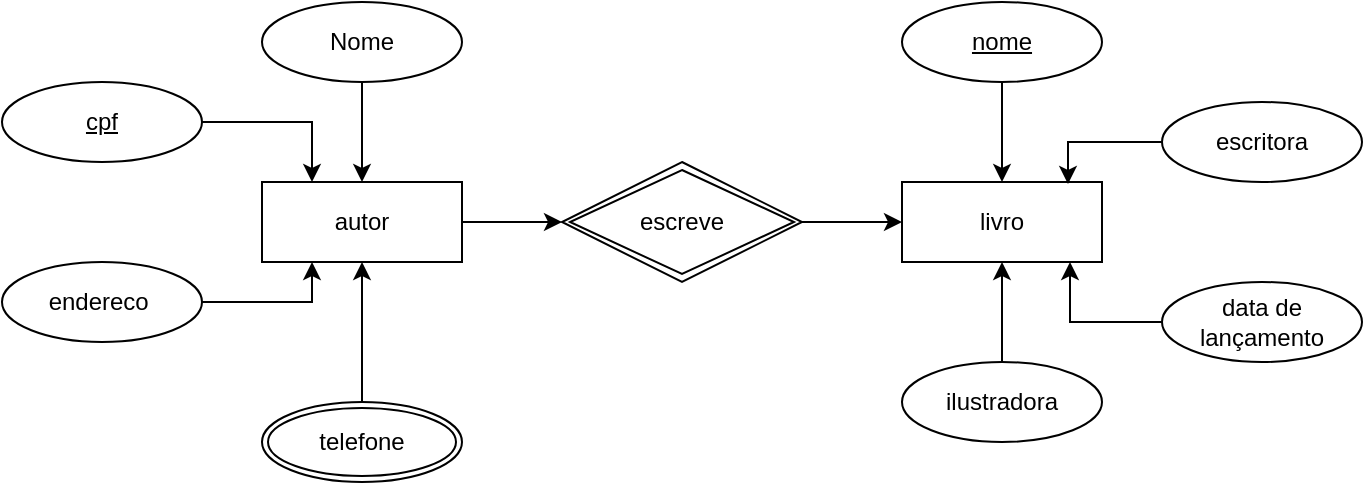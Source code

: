 <mxfile version="24.2.0" type="device">
  <diagram id="tLqv9-sf3Z-uMAi118b2" name="Página-1">
    <mxGraphModel dx="1120" dy="529" grid="1" gridSize="10" guides="1" tooltips="1" connect="1" arrows="1" fold="1" page="1" pageScale="1" pageWidth="827" pageHeight="1169" math="0" shadow="0">
      <root>
        <mxCell id="0" />
        <mxCell id="1" parent="0" />
        <mxCell id="QAlmYgeNAg_OzZLOJPU1-1" value="livro" style="whiteSpace=wrap;html=1;align=center;" vertex="1" parent="1">
          <mxGeometry x="540" y="260" width="100" height="40" as="geometry" />
        </mxCell>
        <mxCell id="QAlmYgeNAg_OzZLOJPU1-17" style="edgeStyle=orthogonalEdgeStyle;rounded=0;orthogonalLoop=1;jettySize=auto;html=1;entryX=0;entryY=0.5;entryDx=0;entryDy=0;" edge="1" parent="1" source="QAlmYgeNAg_OzZLOJPU1-2" target="QAlmYgeNAg_OzZLOJPU1-16">
          <mxGeometry relative="1" as="geometry" />
        </mxCell>
        <mxCell id="QAlmYgeNAg_OzZLOJPU1-2" value="autor" style="whiteSpace=wrap;html=1;align=center;" vertex="1" parent="1">
          <mxGeometry x="220" y="260" width="100" height="40" as="geometry" />
        </mxCell>
        <mxCell id="QAlmYgeNAg_OzZLOJPU1-3" value="escritora" style="ellipse;whiteSpace=wrap;html=1;align=center;" vertex="1" parent="1">
          <mxGeometry x="670" y="220" width="100" height="40" as="geometry" />
        </mxCell>
        <mxCell id="QAlmYgeNAg_OzZLOJPU1-21" style="edgeStyle=orthogonalEdgeStyle;rounded=0;orthogonalLoop=1;jettySize=auto;html=1;" edge="1" parent="1" source="QAlmYgeNAg_OzZLOJPU1-4" target="QAlmYgeNAg_OzZLOJPU1-1">
          <mxGeometry relative="1" as="geometry" />
        </mxCell>
        <mxCell id="QAlmYgeNAg_OzZLOJPU1-4" value="&lt;u&gt;nome&lt;/u&gt;" style="ellipse;whiteSpace=wrap;html=1;align=center;" vertex="1" parent="1">
          <mxGeometry x="540" y="170" width="100" height="40" as="geometry" />
        </mxCell>
        <mxCell id="QAlmYgeNAg_OzZLOJPU1-22" style="edgeStyle=orthogonalEdgeStyle;rounded=0;orthogonalLoop=1;jettySize=auto;html=1;" edge="1" parent="1" source="QAlmYgeNAg_OzZLOJPU1-5" target="QAlmYgeNAg_OzZLOJPU1-1">
          <mxGeometry relative="1" as="geometry" />
        </mxCell>
        <mxCell id="QAlmYgeNAg_OzZLOJPU1-5" value="ilustradora" style="ellipse;whiteSpace=wrap;html=1;align=center;" vertex="1" parent="1">
          <mxGeometry x="540" y="350" width="100" height="40" as="geometry" />
        </mxCell>
        <mxCell id="QAlmYgeNAg_OzZLOJPU1-13" style="edgeStyle=orthogonalEdgeStyle;rounded=0;orthogonalLoop=1;jettySize=auto;html=1;entryX=0.25;entryY=1;entryDx=0;entryDy=0;" edge="1" parent="1" source="QAlmYgeNAg_OzZLOJPU1-6" target="QAlmYgeNAg_OzZLOJPU1-2">
          <mxGeometry relative="1" as="geometry" />
        </mxCell>
        <mxCell id="QAlmYgeNAg_OzZLOJPU1-6" value="endereco&amp;nbsp;" style="ellipse;whiteSpace=wrap;html=1;align=center;" vertex="1" parent="1">
          <mxGeometry x="90" y="300" width="100" height="40" as="geometry" />
        </mxCell>
        <mxCell id="QAlmYgeNAg_OzZLOJPU1-14" style="edgeStyle=orthogonalEdgeStyle;rounded=0;orthogonalLoop=1;jettySize=auto;html=1;entryX=0.25;entryY=0;entryDx=0;entryDy=0;" edge="1" parent="1" source="QAlmYgeNAg_OzZLOJPU1-7" target="QAlmYgeNAg_OzZLOJPU1-2">
          <mxGeometry relative="1" as="geometry" />
        </mxCell>
        <mxCell id="QAlmYgeNAg_OzZLOJPU1-7" value="&lt;u&gt;cpf&lt;/u&gt;" style="ellipse;whiteSpace=wrap;html=1;align=center;" vertex="1" parent="1">
          <mxGeometry x="90" y="210" width="100" height="40" as="geometry" />
        </mxCell>
        <mxCell id="QAlmYgeNAg_OzZLOJPU1-15" style="edgeStyle=orthogonalEdgeStyle;rounded=0;orthogonalLoop=1;jettySize=auto;html=1;entryX=0.5;entryY=0;entryDx=0;entryDy=0;" edge="1" parent="1" source="QAlmYgeNAg_OzZLOJPU1-8" target="QAlmYgeNAg_OzZLOJPU1-2">
          <mxGeometry relative="1" as="geometry" />
        </mxCell>
        <mxCell id="QAlmYgeNAg_OzZLOJPU1-8" value="Nome" style="ellipse;whiteSpace=wrap;html=1;align=center;" vertex="1" parent="1">
          <mxGeometry x="220" y="170" width="100" height="40" as="geometry" />
        </mxCell>
        <mxCell id="QAlmYgeNAg_OzZLOJPU1-12" style="edgeStyle=orthogonalEdgeStyle;rounded=0;orthogonalLoop=1;jettySize=auto;html=1;entryX=0.5;entryY=1;entryDx=0;entryDy=0;" edge="1" parent="1" source="QAlmYgeNAg_OzZLOJPU1-11" target="QAlmYgeNAg_OzZLOJPU1-2">
          <mxGeometry relative="1" as="geometry" />
        </mxCell>
        <mxCell id="QAlmYgeNAg_OzZLOJPU1-11" value="telefone" style="ellipse;shape=doubleEllipse;margin=3;whiteSpace=wrap;html=1;align=center;" vertex="1" parent="1">
          <mxGeometry x="220" y="370" width="100" height="40" as="geometry" />
        </mxCell>
        <mxCell id="QAlmYgeNAg_OzZLOJPU1-18" style="edgeStyle=orthogonalEdgeStyle;rounded=0;orthogonalLoop=1;jettySize=auto;html=1;exitX=1;exitY=0.5;exitDx=0;exitDy=0;entryX=0;entryY=0.5;entryDx=0;entryDy=0;" edge="1" parent="1" source="QAlmYgeNAg_OzZLOJPU1-16" target="QAlmYgeNAg_OzZLOJPU1-1">
          <mxGeometry relative="1" as="geometry" />
        </mxCell>
        <mxCell id="QAlmYgeNAg_OzZLOJPU1-16" value="escreve" style="shape=rhombus;double=1;perimeter=rhombusPerimeter;whiteSpace=wrap;html=1;align=center;" vertex="1" parent="1">
          <mxGeometry x="370" y="250" width="120" height="60" as="geometry" />
        </mxCell>
        <mxCell id="QAlmYgeNAg_OzZLOJPU1-19" value="data de lançamento" style="ellipse;whiteSpace=wrap;html=1;align=center;" vertex="1" parent="1">
          <mxGeometry x="670" y="310" width="100" height="40" as="geometry" />
        </mxCell>
        <mxCell id="QAlmYgeNAg_OzZLOJPU1-20" style="edgeStyle=orthogonalEdgeStyle;rounded=0;orthogonalLoop=1;jettySize=auto;html=1;entryX=0.84;entryY=1;entryDx=0;entryDy=0;entryPerimeter=0;" edge="1" parent="1" source="QAlmYgeNAg_OzZLOJPU1-19" target="QAlmYgeNAg_OzZLOJPU1-1">
          <mxGeometry relative="1" as="geometry" />
        </mxCell>
        <mxCell id="QAlmYgeNAg_OzZLOJPU1-23" style="edgeStyle=orthogonalEdgeStyle;rounded=0;orthogonalLoop=1;jettySize=auto;html=1;entryX=0.83;entryY=0.025;entryDx=0;entryDy=0;entryPerimeter=0;" edge="1" parent="1" source="QAlmYgeNAg_OzZLOJPU1-3" target="QAlmYgeNAg_OzZLOJPU1-1">
          <mxGeometry relative="1" as="geometry" />
        </mxCell>
      </root>
    </mxGraphModel>
  </diagram>
</mxfile>
